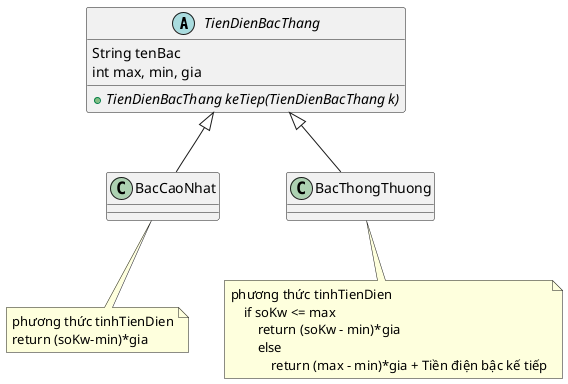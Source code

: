 @startuml
'https://plantuml.com/class-diagram

abstract class TienDienBacThang{
    String tenBac
    int max, min, gia
    +{abstract} TienDienBacThang keTiep(TienDienBacThang k)
}
TienDienBacThang<|--BacCaoNhat
TienDienBacThang<|--BacThongThuong

note bottom of BacCaoNhat
    phương thức tinhTienDien
    return (soKw-min)*gia
end note
note bottom of BacThongThuong
    phương thức tinhTienDien
        if soKw <= max
            return (soKw - min)*gia
            else
                return (max - min)*gia + Tiền điện bậc kế tiếp
end note

@enduml